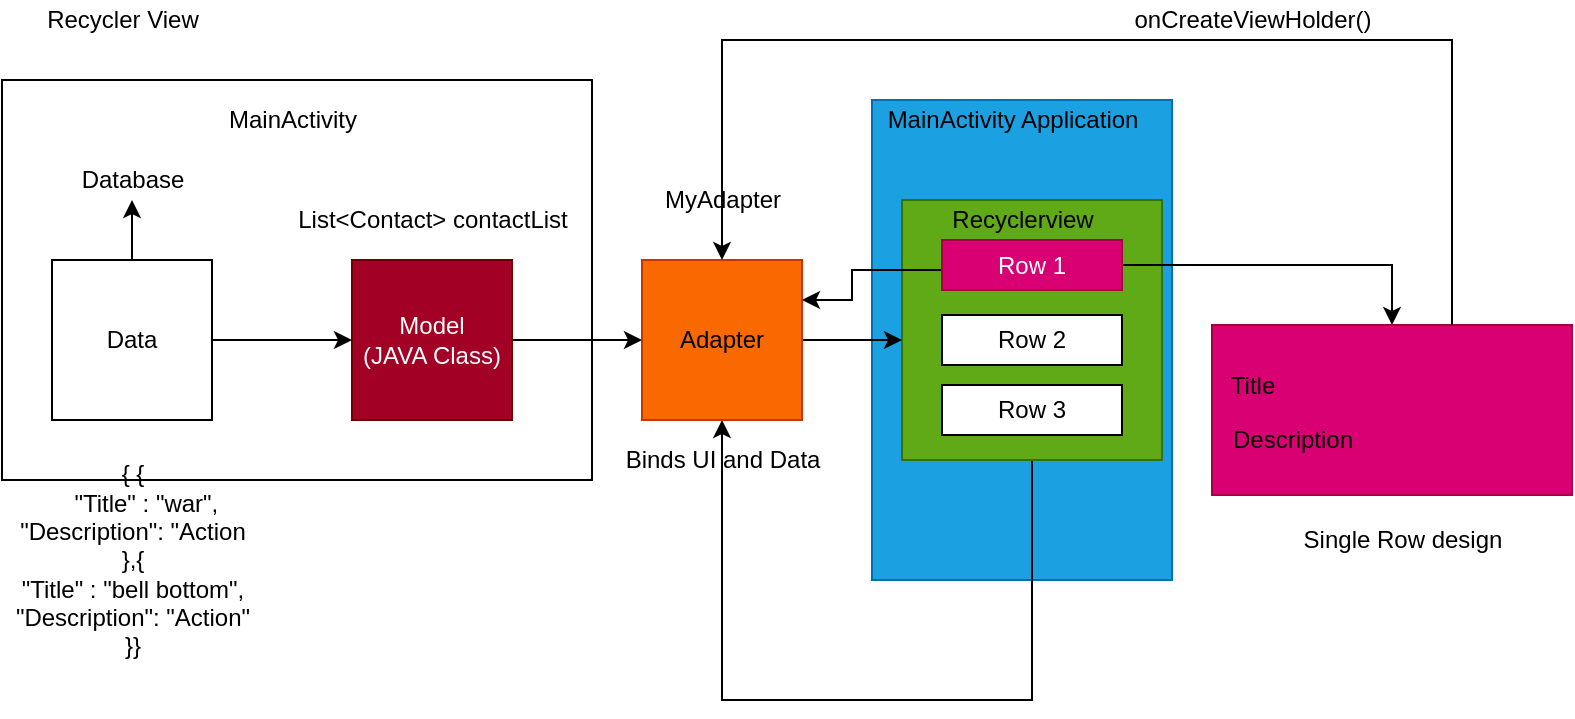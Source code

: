 <mxfile version="14.6.13" type="device"><diagram id="wdaor-8Wya_f7QkBuQL-" name="Page-1"><mxGraphModel dx="813" dy="465" grid="1" gridSize="10" guides="1" tooltips="1" connect="1" arrows="1" fold="1" page="1" pageScale="1" pageWidth="850" pageHeight="1100" math="0" shadow="0"><root><mxCell id="0"/><mxCell id="1" parent="0"/><mxCell id="BvevjL12_ICKi619mbZ9-4" value="" style="rounded=0;whiteSpace=wrap;html=1;" vertex="1" parent="1"><mxGeometry x="65" y="330" width="295" height="200" as="geometry"/></mxCell><mxCell id="cXLPQIeWqNP6uY1h0kM9-14" value="" style="rounded=0;whiteSpace=wrap;html=1;fillColor=#1ba1e2;strokeColor=#006EAF;fontColor=#ffffff;" parent="1" vertex="1"><mxGeometry x="500" y="340" width="150" height="240" as="geometry"/></mxCell><mxCell id="cXLPQIeWqNP6uY1h0kM9-10" style="edgeStyle=orthogonalEdgeStyle;rounded=0;orthogonalLoop=1;jettySize=auto;html=1;" parent="1" source="cXLPQIeWqNP6uY1h0kM9-1" target="cXLPQIeWqNP6uY1h0kM9-2" edge="1"><mxGeometry relative="1" as="geometry"><Array as="points"><mxPoint x="580" y="640"/><mxPoint x="425" y="640"/></Array></mxGeometry></mxCell><mxCell id="cXLPQIeWqNP6uY1h0kM9-1" value="" style="whiteSpace=wrap;html=1;aspect=fixed;fillColor=#60a917;strokeColor=#2D7600;fontColor=#ffffff;" parent="1" vertex="1"><mxGeometry x="515" y="390" width="130" height="130" as="geometry"/></mxCell><mxCell id="cXLPQIeWqNP6uY1h0kM9-9" value="" style="edgeStyle=orthogonalEdgeStyle;rounded=0;orthogonalLoop=1;jettySize=auto;html=1;" parent="1" source="cXLPQIeWqNP6uY1h0kM9-2" target="cXLPQIeWqNP6uY1h0kM9-1" edge="1"><mxGeometry relative="1" as="geometry"><Array as="points"><mxPoint x="500" y="460"/><mxPoint x="500" y="460"/></Array></mxGeometry></mxCell><mxCell id="cXLPQIeWqNP6uY1h0kM9-2" value="Adapter" style="whiteSpace=wrap;html=1;aspect=fixed;fillColor=#fa6800;strokeColor=#C73500;fontColor=#000000;" parent="1" vertex="1"><mxGeometry x="385" y="420" width="80" height="80" as="geometry"/></mxCell><mxCell id="cXLPQIeWqNP6uY1h0kM9-7" style="edgeStyle=orthogonalEdgeStyle;rounded=0;orthogonalLoop=1;jettySize=auto;html=1;entryX=0;entryY=0.5;entryDx=0;entryDy=0;" parent="1" source="cXLPQIeWqNP6uY1h0kM9-3" target="cXLPQIeWqNP6uY1h0kM9-2" edge="1"><mxGeometry relative="1" as="geometry"/></mxCell><mxCell id="cXLPQIeWqNP6uY1h0kM9-3" value="Model&lt;br&gt;(JAVA Class)" style="whiteSpace=wrap;html=1;aspect=fixed;fillColor=#a20025;strokeColor=#6F0000;fontColor=#ffffff;" parent="1" vertex="1"><mxGeometry x="240" y="420" width="80" height="80" as="geometry"/></mxCell><mxCell id="cXLPQIeWqNP6uY1h0kM9-5" style="edgeStyle=orthogonalEdgeStyle;rounded=0;orthogonalLoop=1;jettySize=auto;html=1;" parent="1" source="cXLPQIeWqNP6uY1h0kM9-4" target="cXLPQIeWqNP6uY1h0kM9-3" edge="1"><mxGeometry relative="1" as="geometry"/></mxCell><mxCell id="rIifIYAmqxD_-qh1FMJ6-2" style="edgeStyle=orthogonalEdgeStyle;rounded=0;orthogonalLoop=1;jettySize=auto;html=1;" parent="1" source="cXLPQIeWqNP6uY1h0kM9-4" target="cXLPQIeWqNP6uY1h0kM9-11" edge="1"><mxGeometry relative="1" as="geometry"/></mxCell><mxCell id="cXLPQIeWqNP6uY1h0kM9-4" value="Data" style="whiteSpace=wrap;html=1;aspect=fixed;" parent="1" vertex="1"><mxGeometry x="90" y="420" width="80" height="80" as="geometry"/></mxCell><mxCell id="cXLPQIeWqNP6uY1h0kM9-6" value="{ {&lt;br&gt;&amp;nbsp; &amp;nbsp; &quot;Title&quot; : &quot;war&quot;,&lt;br&gt;&quot;Description&quot;: &quot;Action&lt;br&gt;},{&lt;br&gt;&quot;Title&quot; : &quot;bell bottom&quot;,&lt;br&gt;&quot;Description&quot;: &quot;Action&quot;&lt;br&gt;}}" style="text;html=1;align=center;verticalAlign=middle;resizable=0;points=[];autosize=1;strokeColor=none;" parent="1" vertex="1"><mxGeometry x="65" y="520" width="130" height="100" as="geometry"/></mxCell><mxCell id="cXLPQIeWqNP6uY1h0kM9-8" value="Binds UI and Data" style="text;html=1;align=center;verticalAlign=middle;resizable=0;points=[];autosize=1;strokeColor=none;" parent="1" vertex="1"><mxGeometry x="370" y="510" width="110" height="20" as="geometry"/></mxCell><mxCell id="cXLPQIeWqNP6uY1h0kM9-11" value="Database" style="text;html=1;align=center;verticalAlign=middle;resizable=0;points=[];autosize=1;strokeColor=none;" parent="1" vertex="1"><mxGeometry x="95" y="370" width="70" height="20" as="geometry"/></mxCell><mxCell id="cXLPQIeWqNP6uY1h0kM9-15" value="MainActivity Application" style="text;html=1;align=center;verticalAlign=middle;resizable=0;points=[];autosize=1;strokeColor=none;" parent="1" vertex="1"><mxGeometry x="500" y="340" width="140" height="20" as="geometry"/></mxCell><mxCell id="cXLPQIeWqNP6uY1h0kM9-16" value="Recycler View" style="text;html=1;align=center;verticalAlign=middle;resizable=0;points=[];autosize=1;strokeColor=none;" parent="1" vertex="1"><mxGeometry x="80" y="290" width="90" height="20" as="geometry"/></mxCell><mxCell id="cXLPQIeWqNP6uY1h0kM9-21" style="edgeStyle=orthogonalEdgeStyle;rounded=0;orthogonalLoop=1;jettySize=auto;html=1;entryX=1;entryY=0.25;entryDx=0;entryDy=0;" parent="1" source="cXLPQIeWqNP6uY1h0kM9-18" target="cXLPQIeWqNP6uY1h0kM9-2" edge="1"><mxGeometry relative="1" as="geometry"><Array as="points"><mxPoint x="490" y="425"/><mxPoint x="490" y="440"/></Array></mxGeometry></mxCell><mxCell id="cXLPQIeWqNP6uY1h0kM9-22" style="edgeStyle=orthogonalEdgeStyle;rounded=0;orthogonalLoop=1;jettySize=auto;html=1;" parent="1" source="cXLPQIeWqNP6uY1h0kM9-18" target="cXLPQIeWqNP6uY1h0kM9-23" edge="1"><mxGeometry relative="1" as="geometry"><mxPoint x="680" y="425" as="targetPoint"/></mxGeometry></mxCell><mxCell id="cXLPQIeWqNP6uY1h0kM9-18" value="Row 1" style="rounded=0;whiteSpace=wrap;html=1;fillColor=#d80073;strokeColor=#A50040;fontColor=#ffffff;" parent="1" vertex="1"><mxGeometry x="535" y="410" width="90" height="25" as="geometry"/></mxCell><mxCell id="cXLPQIeWqNP6uY1h0kM9-19" value="Row 2" style="rounded=0;whiteSpace=wrap;html=1;" parent="1" vertex="1"><mxGeometry x="535" y="447.5" width="90" height="25" as="geometry"/></mxCell><mxCell id="cXLPQIeWqNP6uY1h0kM9-20" value="Row 3" style="rounded=0;whiteSpace=wrap;html=1;" parent="1" vertex="1"><mxGeometry x="535" y="482.5" width="90" height="25" as="geometry"/></mxCell><mxCell id="cXLPQIeWqNP6uY1h0kM9-26" style="edgeStyle=orthogonalEdgeStyle;rounded=0;orthogonalLoop=1;jettySize=auto;html=1;entryX=0.5;entryY=0;entryDx=0;entryDy=0;startArrow=none;" parent="1" source="BvevjL12_ICKi619mbZ9-2" target="cXLPQIeWqNP6uY1h0kM9-2" edge="1"><mxGeometry relative="1" as="geometry"><Array as="points"><mxPoint x="425" y="310"/></Array></mxGeometry></mxCell><mxCell id="cXLPQIeWqNP6uY1h0kM9-23" value="" style="rounded=0;whiteSpace=wrap;html=1;fillColor=#d80073;strokeColor=#A50040;fontColor=#ffffff;" parent="1" vertex="1"><mxGeometry x="670" y="452.5" width="180" height="85" as="geometry"/></mxCell><mxCell id="cXLPQIeWqNP6uY1h0kM9-24" value="Title" style="text;html=1;align=center;verticalAlign=middle;resizable=0;points=[];autosize=1;strokeColor=none;" parent="1" vertex="1"><mxGeometry x="670" y="472.5" width="40" height="20" as="geometry"/></mxCell><mxCell id="cXLPQIeWqNP6uY1h0kM9-25" value="Description" style="text;html=1;align=center;verticalAlign=middle;resizable=0;points=[];autosize=1;strokeColor=none;" parent="1" vertex="1"><mxGeometry x="670" y="500" width="80" height="20" as="geometry"/></mxCell><mxCell id="cXLPQIeWqNP6uY1h0kM9-27" value="Single Row design" style="text;html=1;align=center;verticalAlign=middle;resizable=0;points=[];autosize=1;strokeColor=none;" parent="1" vertex="1"><mxGeometry x="710" y="550" width="110" height="20" as="geometry"/></mxCell><mxCell id="rIifIYAmqxD_-qh1FMJ6-1" value="Recyclerview" style="text;html=1;align=center;verticalAlign=middle;resizable=0;points=[];autosize=1;strokeColor=none;" parent="1" vertex="1"><mxGeometry x="530" y="390" width="90" height="20" as="geometry"/></mxCell><mxCell id="BvevjL12_ICKi619mbZ9-1" value="List&amp;lt;Contact&amp;gt; contactList" style="text;html=1;align=center;verticalAlign=middle;resizable=0;points=[];autosize=1;strokeColor=none;" vertex="1" parent="1"><mxGeometry x="205" y="390" width="150" height="20" as="geometry"/></mxCell><mxCell id="BvevjL12_ICKi619mbZ9-2" value="MyAdapter" style="text;html=1;align=center;verticalAlign=middle;resizable=0;points=[];autosize=1;strokeColor=none;" vertex="1" parent="1"><mxGeometry x="390" y="380" width="70" height="20" as="geometry"/></mxCell><mxCell id="BvevjL12_ICKi619mbZ9-3" value="" style="edgeStyle=orthogonalEdgeStyle;rounded=0;orthogonalLoop=1;jettySize=auto;html=1;entryX=0.5;entryY=0;entryDx=0;entryDy=0;endArrow=none;" edge="1" parent="1" source="cXLPQIeWqNP6uY1h0kM9-23" target="BvevjL12_ICKi619mbZ9-2"><mxGeometry relative="1" as="geometry"><Array as="points"><mxPoint x="790" y="310"/></Array><mxPoint x="790.029" y="452.5" as="sourcePoint"/><mxPoint x="425" y="420" as="targetPoint"/></mxGeometry></mxCell><mxCell id="BvevjL12_ICKi619mbZ9-5" value="MainActivity" style="text;html=1;align=center;verticalAlign=middle;resizable=0;points=[];autosize=1;strokeColor=none;" vertex="1" parent="1"><mxGeometry x="170" y="340" width="80" height="20" as="geometry"/></mxCell><mxCell id="BvevjL12_ICKi619mbZ9-6" value="onCreateViewHolder()" style="text;html=1;align=center;verticalAlign=middle;resizable=0;points=[];autosize=1;strokeColor=none;" vertex="1" parent="1"><mxGeometry x="625" y="290" width="130" height="20" as="geometry"/></mxCell></root></mxGraphModel></diagram></mxfile>